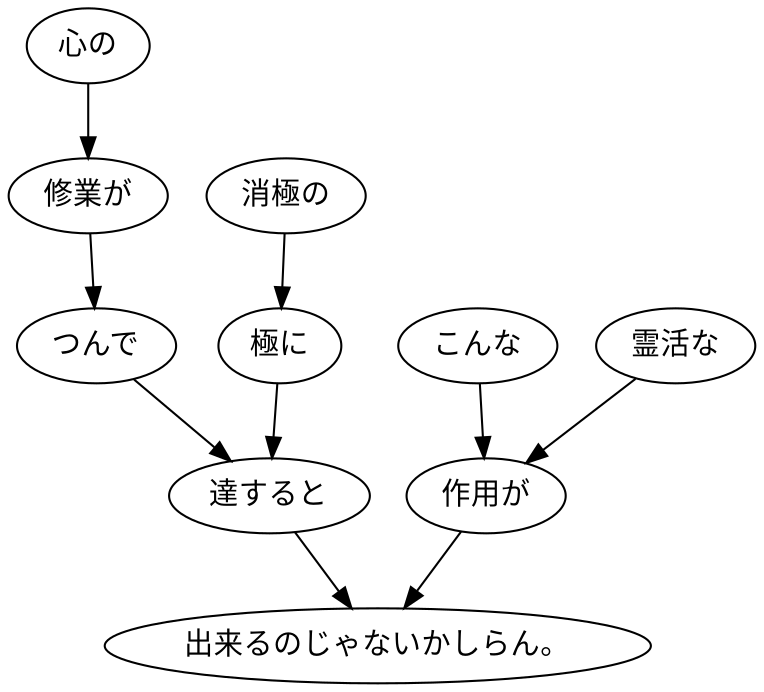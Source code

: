 digraph graph5537 {
	node0 [label="心の"];
	node1 [label="修業が"];
	node2 [label="つんで"];
	node3 [label="消極の"];
	node4 [label="極に"];
	node5 [label="達すると"];
	node6 [label="こんな"];
	node7 [label="霊活な"];
	node8 [label="作用が"];
	node9 [label="出来るのじゃないかしらん。"];
	node0 -> node1;
	node1 -> node2;
	node2 -> node5;
	node3 -> node4;
	node4 -> node5;
	node5 -> node9;
	node6 -> node8;
	node7 -> node8;
	node8 -> node9;
}
